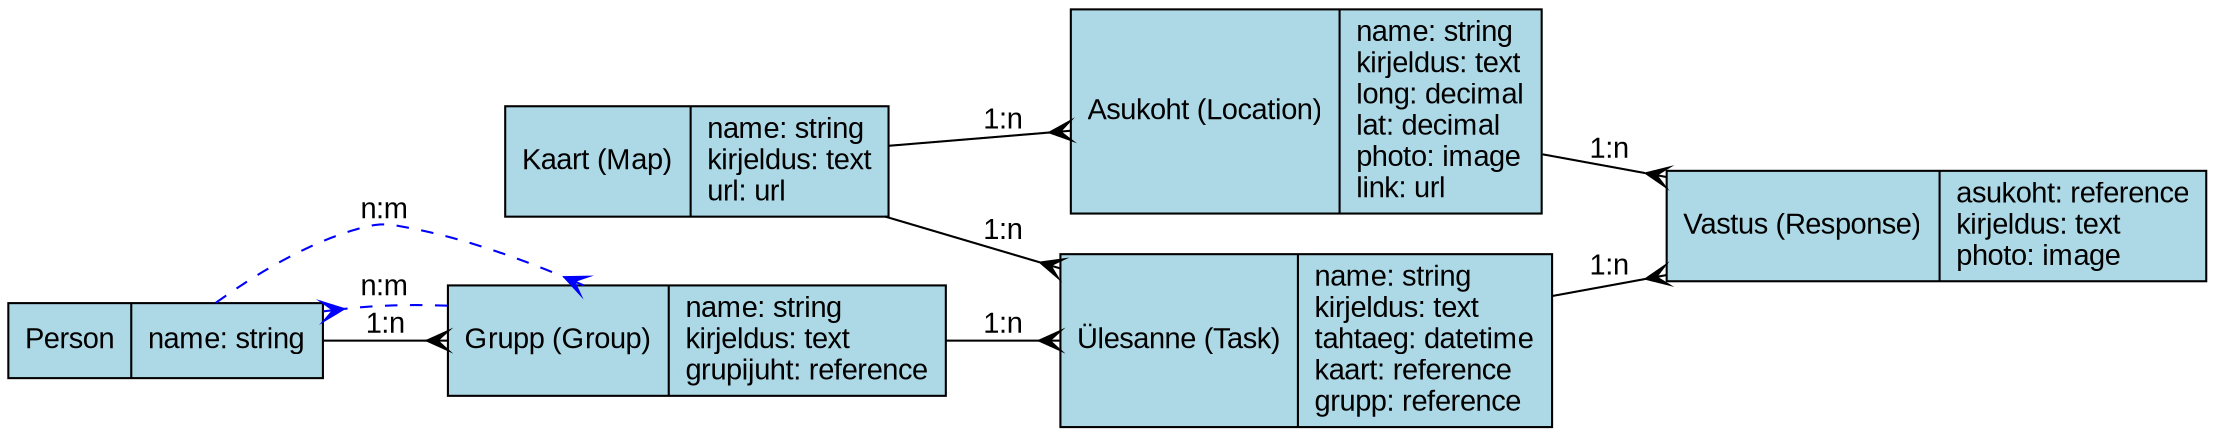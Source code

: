 digraph ESMuseumERDiagram {
  graph [rankdir=LR, overlap=false, splines=true, fontname="Arial"];
  node [shape=record, style=filled, fillcolor=lightblue, fontname="Arial"];
  edge [fontname="Arial"];
  
  // Entity definitions
  Kaart [label="{Kaart (Map)|name: string\lkirjeldus: text\lurl: url\l}"];
  Asukoht [label="{Asukoht (Location)|name: string\lkirjeldus: text\llong: decimal\llat: decimal\lphoto: image\llink: url\l}"];
  Grupp [label="{Grupp (Group)|name: string\lkirjeldus: text\lgrupijuht: reference\l}"];
  Ulesanne [label="{Ülesanne (Task)|name: string\lkirjeldus: text\ltahtaeg: datetime\lkaart: reference\lgrupp: reference\l}"];
  Vastus [label="{Vastus (Response)|asukoht: reference\lkirjeldus: text\lphoto: image\l}"];
  Person [label="{Person|name: string\l}"];
  
  // Relationships
  Kaart -> Asukoht [label="1:n", arrowhead="crow"];
  Kaart -> Ulesanne [label="1:n", arrowhead="crow"];
  Grupp -> Ulesanne [label="1:n", arrowhead="crow"];
  Person -> Grupp [label="1:n", arrowhead="crow"];
  Person -> Grupp [label="n:m", arrowhead="crow", style="dashed", color="blue", constraint=false];
  Grupp -> Person [label="n:m", arrowhead="crow", style="dashed", color="blue", constraint=false];
  Ulesanne -> Vastus [label="1:n", arrowhead="crow"];
  Asukoht -> Vastus [label="1:n", arrowhead="crow"];
}
